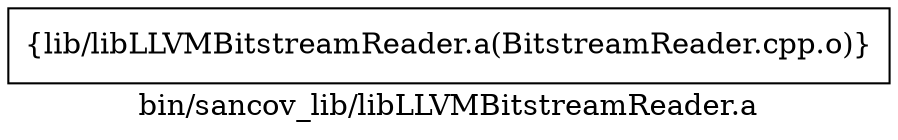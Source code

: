 digraph "bin/sancov_lib/libLLVMBitstreamReader.a" {
	label="bin/sancov_lib/libLLVMBitstreamReader.a";
	rankdir=LR;

	Node0x55e604460558 [shape=record,shape=box,group=0,label="{lib/libLLVMBitstreamReader.a(BitstreamReader.cpp.o)}"];
}
